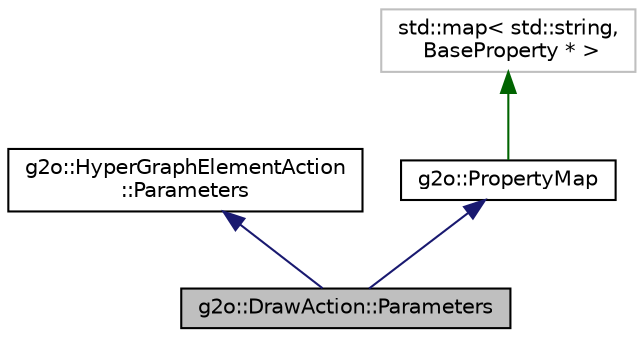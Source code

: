 digraph "g2o::DrawAction::Parameters"
{
  edge [fontname="Helvetica",fontsize="10",labelfontname="Helvetica",labelfontsize="10"];
  node [fontname="Helvetica",fontsize="10",shape=record];
  Node1 [label="g2o::DrawAction::Parameters",height=0.2,width=0.4,color="black", fillcolor="grey75", style="filled", fontcolor="black"];
  Node2 -> Node1 [dir="back",color="midnightblue",fontsize="10",style="solid"];
  Node2 [label="g2o::HyperGraphElementAction\l::Parameters",height=0.2,width=0.4,color="black", fillcolor="white", style="filled",URL="$structg2o_1_1HyperGraphElementAction_1_1Parameters.html"];
  Node3 -> Node1 [dir="back",color="midnightblue",fontsize="10",style="solid"];
  Node3 [label="g2o::PropertyMap",height=0.2,width=0.4,color="black", fillcolor="white", style="filled",URL="$classg2o_1_1PropertyMap.html",tooltip="a collection of properties mapping from name to the property itself "];
  Node4 -> Node3 [dir="back",color="darkgreen",fontsize="10",style="solid"];
  Node4 [label="std::map\< std::string,\l BaseProperty * \>",height=0.2,width=0.4,color="grey75", fillcolor="white", style="filled"];
}
